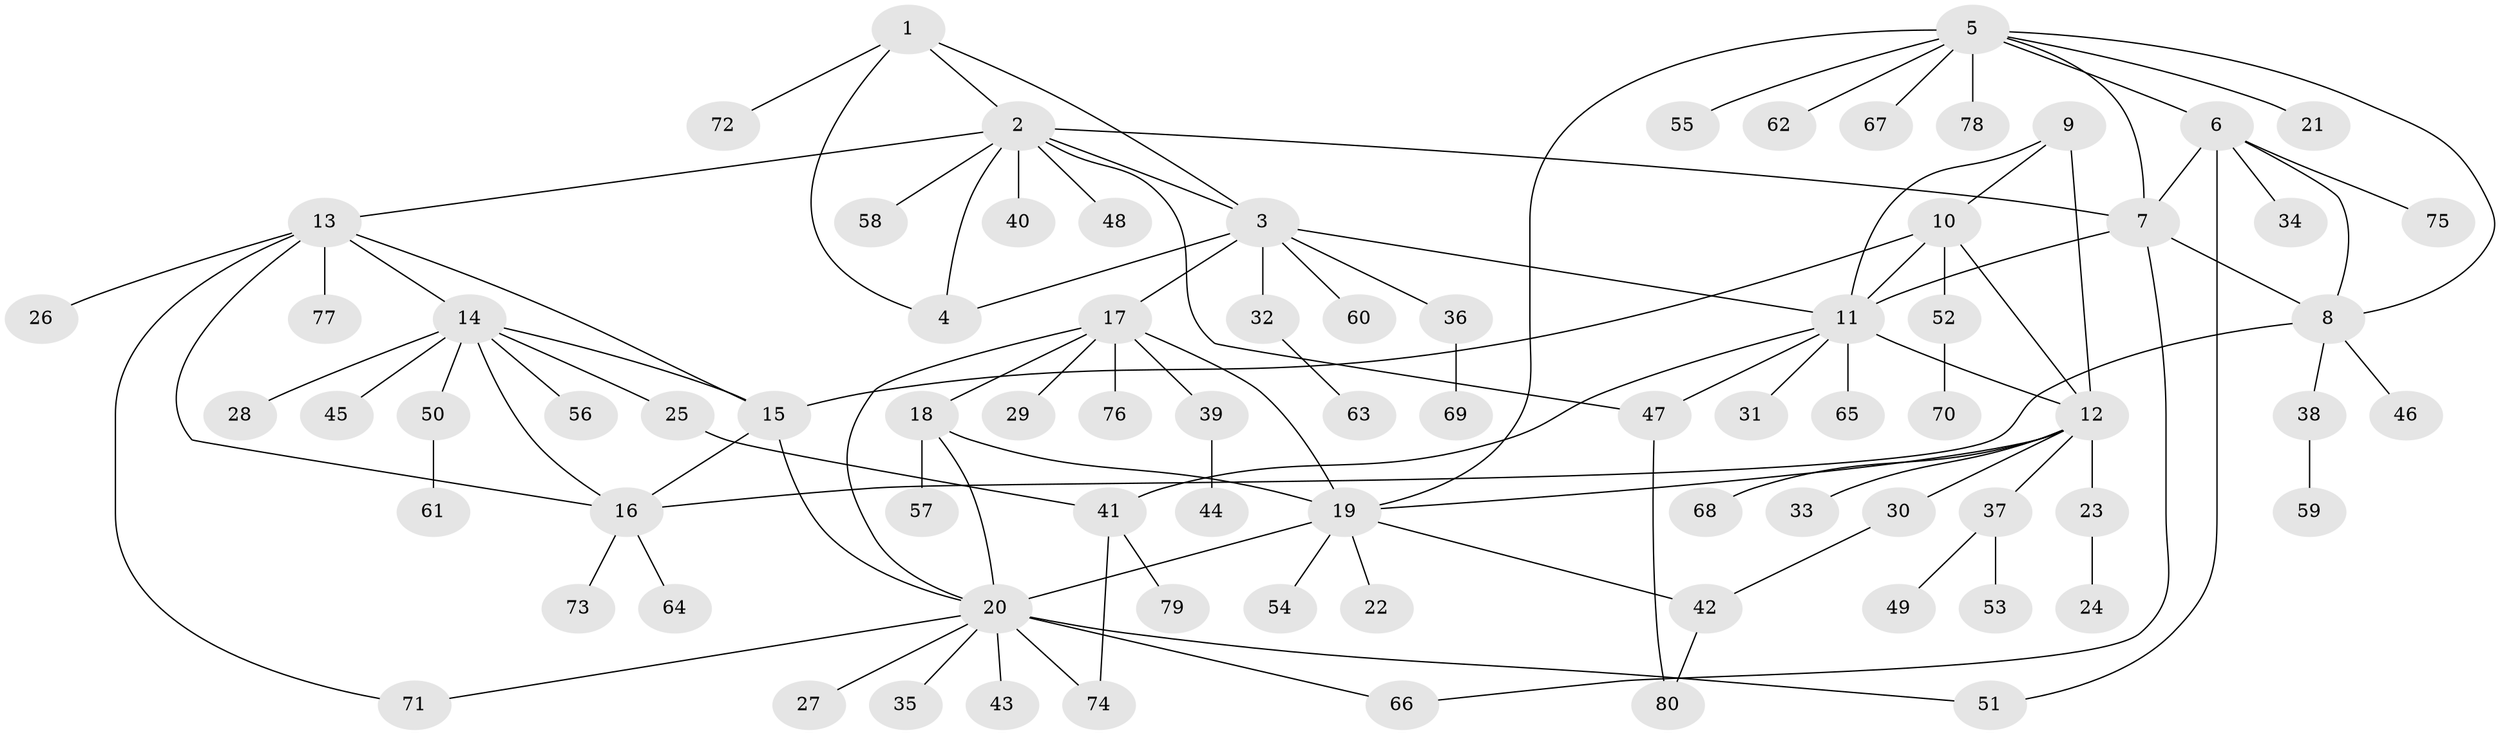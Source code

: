 // Generated by graph-tools (version 1.1) at 2025/16/03/09/25 04:16:10]
// undirected, 80 vertices, 108 edges
graph export_dot {
graph [start="1"]
  node [color=gray90,style=filled];
  1;
  2;
  3;
  4;
  5;
  6;
  7;
  8;
  9;
  10;
  11;
  12;
  13;
  14;
  15;
  16;
  17;
  18;
  19;
  20;
  21;
  22;
  23;
  24;
  25;
  26;
  27;
  28;
  29;
  30;
  31;
  32;
  33;
  34;
  35;
  36;
  37;
  38;
  39;
  40;
  41;
  42;
  43;
  44;
  45;
  46;
  47;
  48;
  49;
  50;
  51;
  52;
  53;
  54;
  55;
  56;
  57;
  58;
  59;
  60;
  61;
  62;
  63;
  64;
  65;
  66;
  67;
  68;
  69;
  70;
  71;
  72;
  73;
  74;
  75;
  76;
  77;
  78;
  79;
  80;
  1 -- 2;
  1 -- 3;
  1 -- 4;
  1 -- 72;
  2 -- 3;
  2 -- 4;
  2 -- 7;
  2 -- 13;
  2 -- 40;
  2 -- 47;
  2 -- 48;
  2 -- 58;
  3 -- 4;
  3 -- 11;
  3 -- 17;
  3 -- 32;
  3 -- 36;
  3 -- 60;
  5 -- 6;
  5 -- 7;
  5 -- 8;
  5 -- 19;
  5 -- 21;
  5 -- 55;
  5 -- 62;
  5 -- 67;
  5 -- 78;
  6 -- 7;
  6 -- 8;
  6 -- 34;
  6 -- 51;
  6 -- 75;
  7 -- 8;
  7 -- 11;
  7 -- 66;
  8 -- 16;
  8 -- 38;
  8 -- 46;
  9 -- 10;
  9 -- 11;
  9 -- 12;
  10 -- 11;
  10 -- 12;
  10 -- 15;
  10 -- 52;
  11 -- 12;
  11 -- 31;
  11 -- 41;
  11 -- 47;
  11 -- 65;
  12 -- 19;
  12 -- 23;
  12 -- 30;
  12 -- 33;
  12 -- 37;
  12 -- 68;
  13 -- 14;
  13 -- 15;
  13 -- 16;
  13 -- 26;
  13 -- 71;
  13 -- 77;
  14 -- 15;
  14 -- 16;
  14 -- 25;
  14 -- 28;
  14 -- 45;
  14 -- 50;
  14 -- 56;
  15 -- 16;
  15 -- 20;
  16 -- 64;
  16 -- 73;
  17 -- 18;
  17 -- 19;
  17 -- 20;
  17 -- 29;
  17 -- 39;
  17 -- 76;
  18 -- 19;
  18 -- 20;
  18 -- 57;
  19 -- 20;
  19 -- 22;
  19 -- 42;
  19 -- 54;
  20 -- 27;
  20 -- 35;
  20 -- 43;
  20 -- 51;
  20 -- 66;
  20 -- 71;
  20 -- 74;
  23 -- 24;
  25 -- 41;
  30 -- 42;
  32 -- 63;
  36 -- 69;
  37 -- 49;
  37 -- 53;
  38 -- 59;
  39 -- 44;
  41 -- 74;
  41 -- 79;
  42 -- 80;
  47 -- 80;
  50 -- 61;
  52 -- 70;
}
